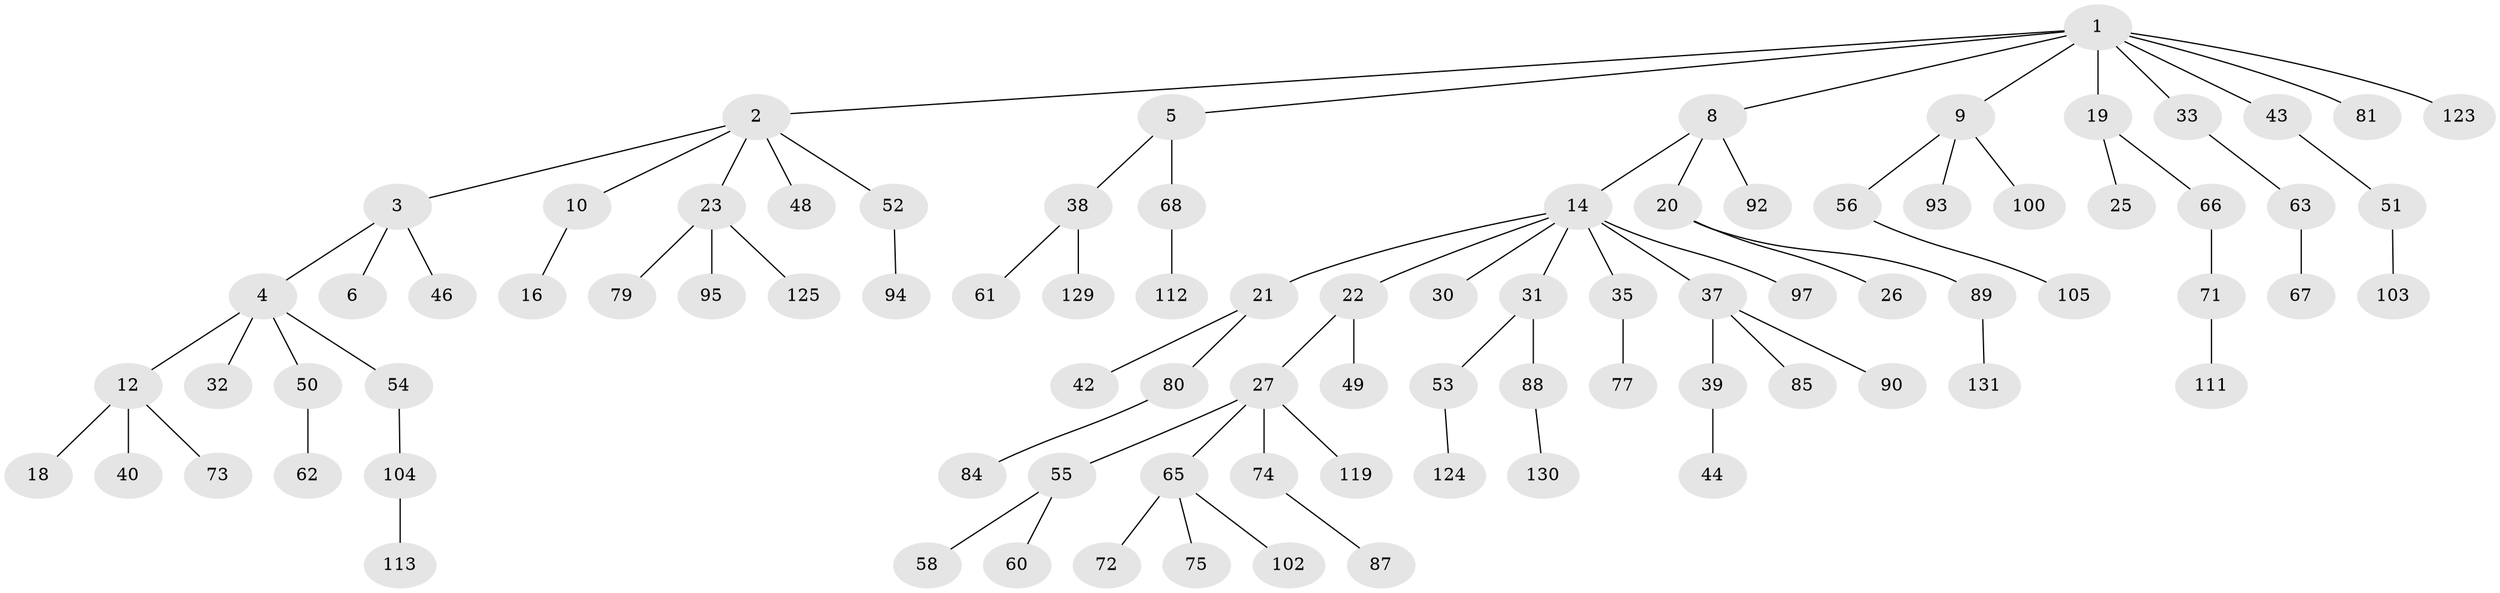 // Generated by graph-tools (version 1.1) at 2025/52/02/27/25 19:52:10]
// undirected, 87 vertices, 86 edges
graph export_dot {
graph [start="1"]
  node [color=gray90,style=filled];
  1 [super="+7"];
  2 [super="+13"];
  3 [super="+109"];
  4 [super="+17"];
  5 [super="+45"];
  6;
  8 [super="+78"];
  9 [super="+29"];
  10 [super="+11"];
  12 [super="+28"];
  14 [super="+15"];
  16;
  18;
  19 [super="+64"];
  20 [super="+24"];
  21 [super="+101"];
  22 [super="+36"];
  23 [super="+47"];
  25;
  26 [super="+59"];
  27 [super="+34"];
  30;
  31 [super="+41"];
  32;
  33 [super="+57"];
  35 [super="+121"];
  37 [super="+82"];
  38;
  39 [super="+107"];
  40 [super="+86"];
  42 [super="+76"];
  43 [super="+70"];
  44 [super="+99"];
  46;
  48;
  49 [super="+106"];
  50 [super="+134"];
  51 [super="+98"];
  52 [super="+117"];
  53;
  54 [super="+133"];
  55 [super="+69"];
  56 [super="+118"];
  58;
  60;
  61 [super="+116"];
  62;
  63 [super="+132"];
  65;
  66;
  67 [super="+120"];
  68 [super="+91"];
  71 [super="+108"];
  72 [super="+128"];
  73;
  74;
  75 [super="+83"];
  77 [super="+114"];
  79;
  80;
  81;
  84;
  85;
  87;
  88 [super="+115"];
  89 [super="+110"];
  90;
  92;
  93 [super="+96"];
  94;
  95 [super="+122"];
  97;
  100;
  102 [super="+136"];
  103 [super="+127"];
  104 [super="+126"];
  105;
  111;
  112;
  113;
  119;
  123;
  124 [super="+135"];
  125;
  129;
  130;
  131;
  1 -- 2;
  1 -- 5;
  1 -- 8;
  1 -- 9;
  1 -- 43;
  1 -- 81;
  1 -- 33;
  1 -- 19;
  1 -- 123;
  2 -- 3;
  2 -- 10;
  2 -- 52;
  2 -- 48;
  2 -- 23;
  3 -- 4;
  3 -- 6;
  3 -- 46;
  4 -- 12;
  4 -- 32;
  4 -- 50;
  4 -- 54;
  5 -- 38;
  5 -- 68;
  8 -- 14;
  8 -- 20;
  8 -- 92;
  9 -- 100;
  9 -- 56;
  9 -- 93;
  10 -- 16;
  12 -- 18;
  12 -- 40;
  12 -- 73;
  14 -- 21;
  14 -- 22;
  14 -- 37;
  14 -- 97;
  14 -- 35;
  14 -- 31;
  14 -- 30;
  19 -- 25;
  19 -- 66;
  20 -- 26;
  20 -- 89;
  21 -- 42;
  21 -- 80;
  22 -- 27;
  22 -- 49;
  23 -- 79;
  23 -- 95;
  23 -- 125;
  27 -- 65;
  27 -- 74;
  27 -- 55;
  27 -- 119;
  31 -- 53;
  31 -- 88;
  33 -- 63;
  35 -- 77;
  37 -- 39;
  37 -- 90;
  37 -- 85;
  38 -- 61;
  38 -- 129;
  39 -- 44;
  43 -- 51;
  50 -- 62;
  51 -- 103;
  52 -- 94;
  53 -- 124;
  54 -- 104;
  55 -- 58;
  55 -- 60;
  56 -- 105;
  63 -- 67;
  65 -- 72;
  65 -- 75;
  65 -- 102;
  66 -- 71;
  68 -- 112;
  71 -- 111;
  74 -- 87;
  80 -- 84;
  88 -- 130;
  89 -- 131;
  104 -- 113;
}
